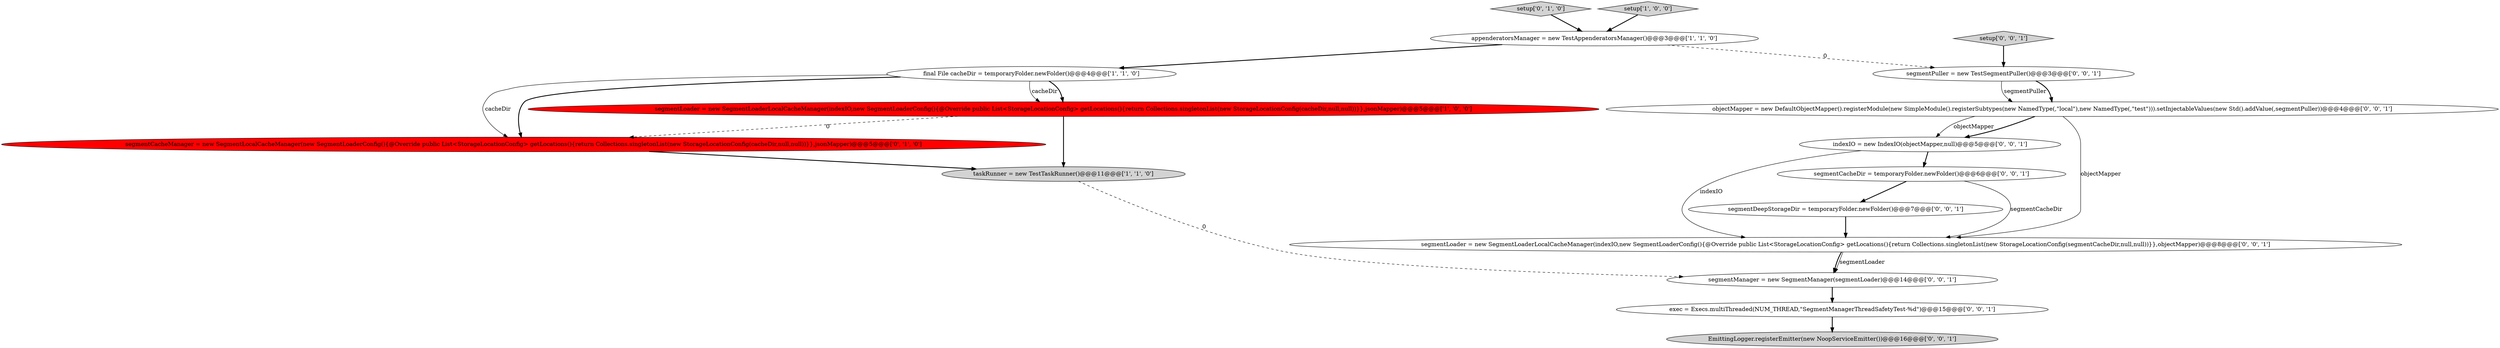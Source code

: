 digraph {
6 [style = filled, label = "setup['0', '1', '0']", fillcolor = lightgray, shape = diamond image = "AAA0AAABBB2BBB"];
15 [style = filled, label = "objectMapper = new DefaultObjectMapper().registerModule(new SimpleModule().registerSubtypes(new NamedType(,\"local\"),new NamedType(,\"test\"))).setInjectableValues(new Std().addValue(,segmentPuller))@@@4@@@['0', '0', '1']", fillcolor = white, shape = ellipse image = "AAA0AAABBB3BBB"];
3 [style = filled, label = "appenderatorsManager = new TestAppenderatorsManager()@@@3@@@['1', '1', '0']", fillcolor = white, shape = ellipse image = "AAA0AAABBB1BBB"];
10 [style = filled, label = "exec = Execs.multiThreaded(NUM_THREAD,\"SegmentManagerThreadSafetyTest-%d\")@@@15@@@['0', '0', '1']", fillcolor = white, shape = ellipse image = "AAA0AAABBB3BBB"];
11 [style = filled, label = "segmentCacheDir = temporaryFolder.newFolder()@@@6@@@['0', '0', '1']", fillcolor = white, shape = ellipse image = "AAA0AAABBB3BBB"];
5 [style = filled, label = "segmentCacheManager = new SegmentLocalCacheManager(new SegmentLoaderConfig(){@Override public List<StorageLocationConfig> getLocations(){return Collections.singletonList(new StorageLocationConfig(cacheDir,null,null))}},jsonMapper)@@@5@@@['0', '1', '0']", fillcolor = red, shape = ellipse image = "AAA1AAABBB2BBB"];
2 [style = filled, label = "setup['1', '0', '0']", fillcolor = lightgray, shape = diamond image = "AAA0AAABBB1BBB"];
13 [style = filled, label = "indexIO = new IndexIO(objectMapper,null)@@@5@@@['0', '0', '1']", fillcolor = white, shape = ellipse image = "AAA0AAABBB3BBB"];
9 [style = filled, label = "segmentLoader = new SegmentLoaderLocalCacheManager(indexIO,new SegmentLoaderConfig(){@Override public List<StorageLocationConfig> getLocations(){return Collections.singletonList(new StorageLocationConfig(segmentCacheDir,null,null))}},objectMapper)@@@8@@@['0', '0', '1']", fillcolor = white, shape = ellipse image = "AAA0AAABBB3BBB"];
16 [style = filled, label = "EmittingLogger.registerEmitter(new NoopServiceEmitter())@@@16@@@['0', '0', '1']", fillcolor = lightgray, shape = ellipse image = "AAA0AAABBB3BBB"];
14 [style = filled, label = "segmentManager = new SegmentManager(segmentLoader)@@@14@@@['0', '0', '1']", fillcolor = white, shape = ellipse image = "AAA0AAABBB3BBB"];
7 [style = filled, label = "segmentPuller = new TestSegmentPuller()@@@3@@@['0', '0', '1']", fillcolor = white, shape = ellipse image = "AAA0AAABBB3BBB"];
12 [style = filled, label = "setup['0', '0', '1']", fillcolor = lightgray, shape = diamond image = "AAA0AAABBB3BBB"];
8 [style = filled, label = "segmentDeepStorageDir = temporaryFolder.newFolder()@@@7@@@['0', '0', '1']", fillcolor = white, shape = ellipse image = "AAA0AAABBB3BBB"];
1 [style = filled, label = "segmentLoader = new SegmentLoaderLocalCacheManager(indexIO,new SegmentLoaderConfig(){@Override public List<StorageLocationConfig> getLocations(){return Collections.singletonList(new StorageLocationConfig(cacheDir,null,null))}},jsonMapper)@@@5@@@['1', '0', '0']", fillcolor = red, shape = ellipse image = "AAA1AAABBB1BBB"];
0 [style = filled, label = "final File cacheDir = temporaryFolder.newFolder()@@@4@@@['1', '1', '0']", fillcolor = white, shape = ellipse image = "AAA0AAABBB1BBB"];
4 [style = filled, label = "taskRunner = new TestTaskRunner()@@@11@@@['1', '1', '0']", fillcolor = lightgray, shape = ellipse image = "AAA0AAABBB1BBB"];
9->14 [style = solid, label="segmentLoader"];
6->3 [style = bold, label=""];
1->4 [style = bold, label=""];
15->13 [style = bold, label=""];
1->5 [style = dashed, label="0"];
3->7 [style = dashed, label="0"];
7->15 [style = solid, label="segmentPuller"];
2->3 [style = bold, label=""];
14->10 [style = bold, label=""];
13->11 [style = bold, label=""];
15->13 [style = solid, label="objectMapper"];
12->7 [style = bold, label=""];
11->9 [style = solid, label="segmentCacheDir"];
3->0 [style = bold, label=""];
15->9 [style = solid, label="objectMapper"];
13->9 [style = solid, label="indexIO"];
10->16 [style = bold, label=""];
0->1 [style = solid, label="cacheDir"];
0->1 [style = bold, label=""];
5->4 [style = bold, label=""];
8->9 [style = bold, label=""];
9->14 [style = bold, label=""];
7->15 [style = bold, label=""];
11->8 [style = bold, label=""];
4->14 [style = dashed, label="0"];
0->5 [style = solid, label="cacheDir"];
0->5 [style = bold, label=""];
}
